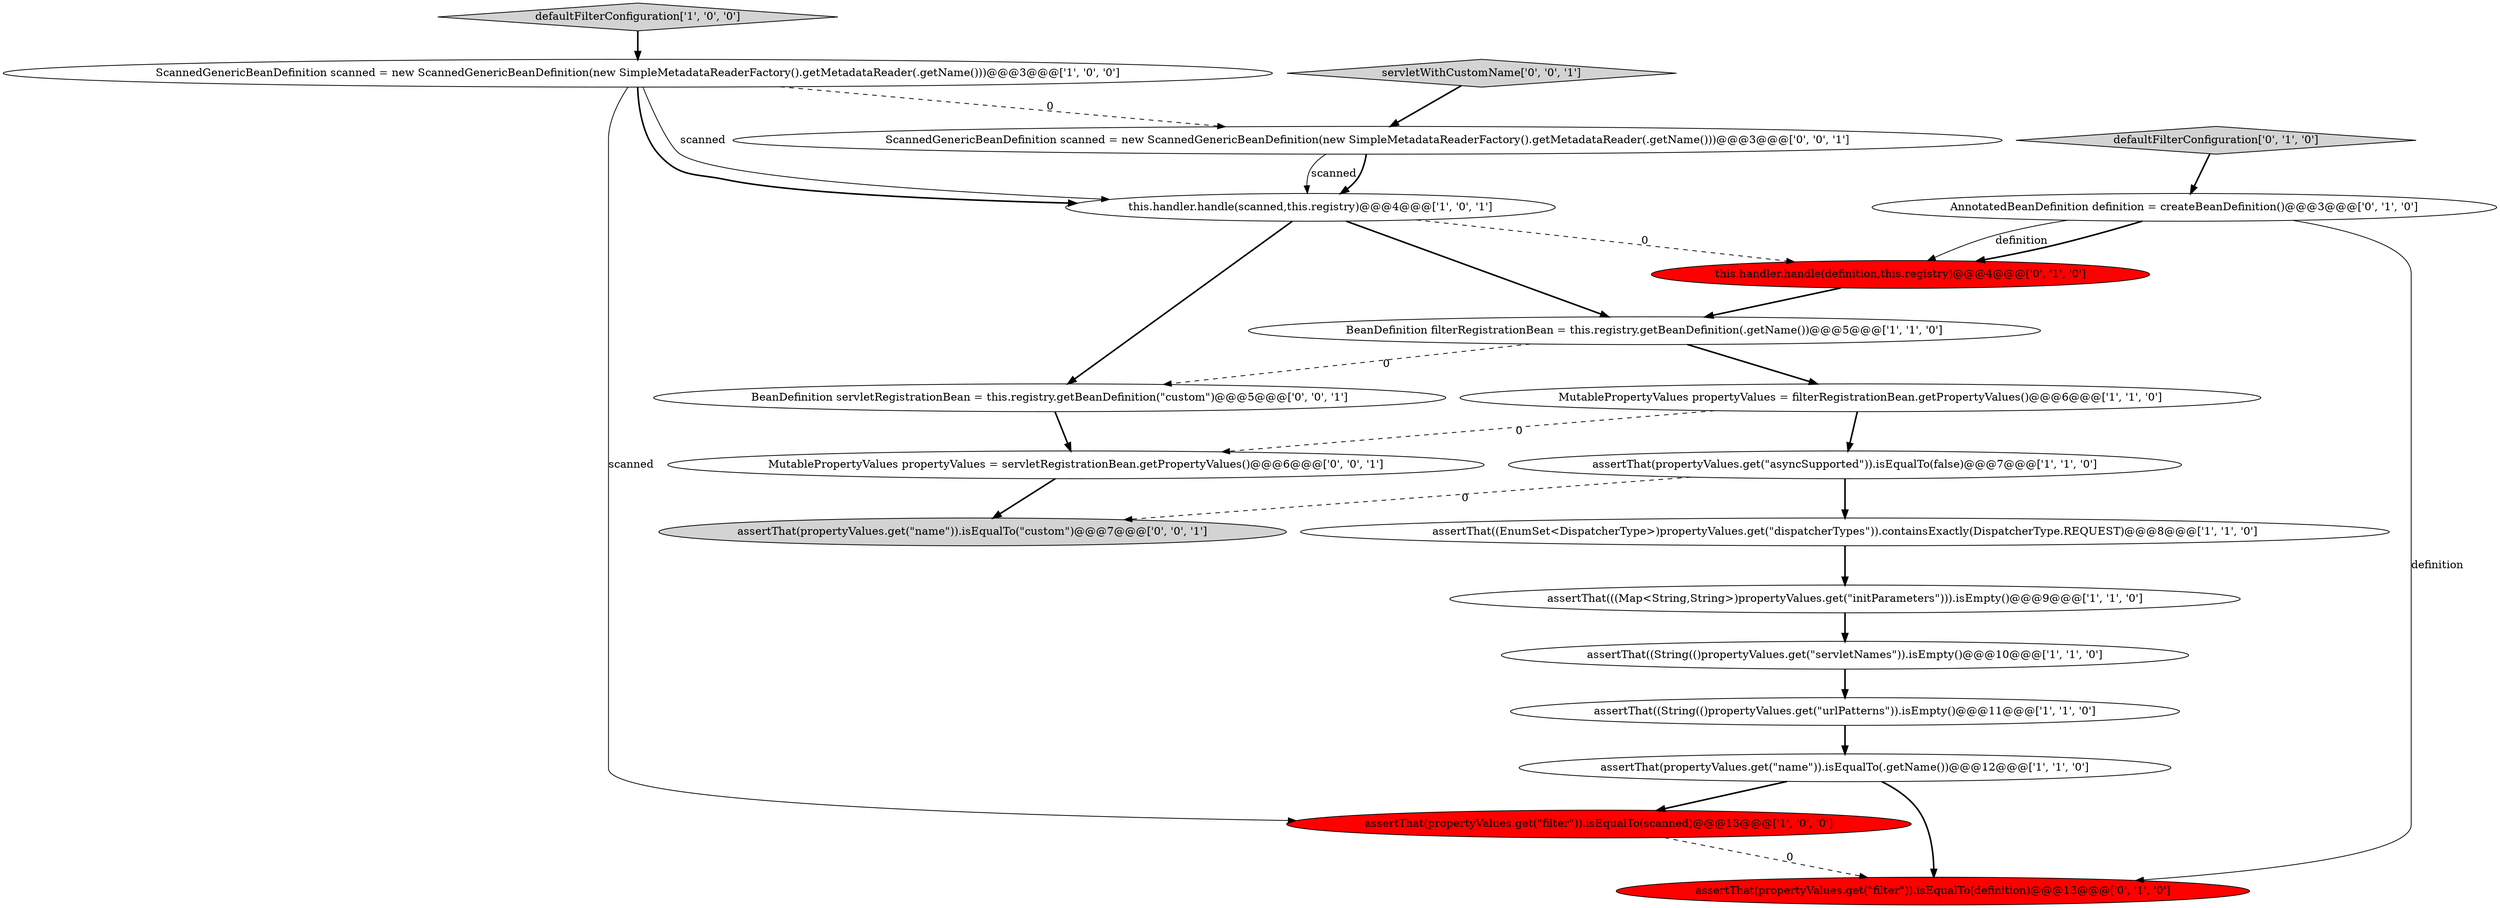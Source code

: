 digraph {
1 [style = filled, label = "assertThat((String(()propertyValues.get(\"servletNames\")).isEmpty()@@@10@@@['1', '1', '0']", fillcolor = white, shape = ellipse image = "AAA0AAABBB1BBB"];
20 [style = filled, label = "servletWithCustomName['0', '0', '1']", fillcolor = lightgray, shape = diamond image = "AAA0AAABBB3BBB"];
4 [style = filled, label = "assertThat(propertyValues.get(\"name\")).isEqualTo(.getName())@@@12@@@['1', '1', '0']", fillcolor = white, shape = ellipse image = "AAA0AAABBB1BBB"];
0 [style = filled, label = "assertThat((EnumSet<DispatcherType>)propertyValues.get(\"dispatcherTypes\")).containsExactly(DispatcherType.REQUEST)@@@8@@@['1', '1', '0']", fillcolor = white, shape = ellipse image = "AAA0AAABBB1BBB"];
16 [style = filled, label = "BeanDefinition servletRegistrationBean = this.registry.getBeanDefinition(\"custom\")@@@5@@@['0', '0', '1']", fillcolor = white, shape = ellipse image = "AAA0AAABBB3BBB"];
19 [style = filled, label = "assertThat(propertyValues.get(\"name\")).isEqualTo(\"custom\")@@@7@@@['0', '0', '1']", fillcolor = lightgray, shape = ellipse image = "AAA0AAABBB3BBB"];
9 [style = filled, label = "assertThat(propertyValues.get(\"filter\")).isEqualTo(scanned)@@@13@@@['1', '0', '0']", fillcolor = red, shape = ellipse image = "AAA1AAABBB1BBB"];
7 [style = filled, label = "this.handler.handle(scanned,this.registry)@@@4@@@['1', '0', '1']", fillcolor = white, shape = ellipse image = "AAA0AAABBB1BBB"];
18 [style = filled, label = "MutablePropertyValues propertyValues = servletRegistrationBean.getPropertyValues()@@@6@@@['0', '0', '1']", fillcolor = white, shape = ellipse image = "AAA0AAABBB3BBB"];
12 [style = filled, label = "defaultFilterConfiguration['0', '1', '0']", fillcolor = lightgray, shape = diamond image = "AAA0AAABBB2BBB"];
8 [style = filled, label = "assertThat((String(()propertyValues.get(\"urlPatterns\")).isEmpty()@@@11@@@['1', '1', '0']", fillcolor = white, shape = ellipse image = "AAA0AAABBB1BBB"];
13 [style = filled, label = "this.handler.handle(definition,this.registry)@@@4@@@['0', '1', '0']", fillcolor = red, shape = ellipse image = "AAA1AAABBB2BBB"];
11 [style = filled, label = "BeanDefinition filterRegistrationBean = this.registry.getBeanDefinition(.getName())@@@5@@@['1', '1', '0']", fillcolor = white, shape = ellipse image = "AAA0AAABBB1BBB"];
14 [style = filled, label = "assertThat(propertyValues.get(\"filter\")).isEqualTo(definition)@@@13@@@['0', '1', '0']", fillcolor = red, shape = ellipse image = "AAA1AAABBB2BBB"];
3 [style = filled, label = "defaultFilterConfiguration['1', '0', '0']", fillcolor = lightgray, shape = diamond image = "AAA0AAABBB1BBB"];
10 [style = filled, label = "ScannedGenericBeanDefinition scanned = new ScannedGenericBeanDefinition(new SimpleMetadataReaderFactory().getMetadataReader(.getName()))@@@3@@@['1', '0', '0']", fillcolor = white, shape = ellipse image = "AAA0AAABBB1BBB"];
17 [style = filled, label = "ScannedGenericBeanDefinition scanned = new ScannedGenericBeanDefinition(new SimpleMetadataReaderFactory().getMetadataReader(.getName()))@@@3@@@['0', '0', '1']", fillcolor = white, shape = ellipse image = "AAA0AAABBB3BBB"];
6 [style = filled, label = "assertThat(propertyValues.get(\"asyncSupported\")).isEqualTo(false)@@@7@@@['1', '1', '0']", fillcolor = white, shape = ellipse image = "AAA0AAABBB1BBB"];
15 [style = filled, label = "AnnotatedBeanDefinition definition = createBeanDefinition()@@@3@@@['0', '1', '0']", fillcolor = white, shape = ellipse image = "AAA0AAABBB2BBB"];
2 [style = filled, label = "assertThat(((Map<String,String>)propertyValues.get(\"initParameters\"))).isEmpty()@@@9@@@['1', '1', '0']", fillcolor = white, shape = ellipse image = "AAA0AAABBB1BBB"];
5 [style = filled, label = "MutablePropertyValues propertyValues = filterRegistrationBean.getPropertyValues()@@@6@@@['1', '1', '0']", fillcolor = white, shape = ellipse image = "AAA0AAABBB1BBB"];
4->9 [style = bold, label=""];
4->14 [style = bold, label=""];
15->13 [style = solid, label="definition"];
7->11 [style = bold, label=""];
15->13 [style = bold, label=""];
1->8 [style = bold, label=""];
16->18 [style = bold, label=""];
20->17 [style = bold, label=""];
17->7 [style = solid, label="scanned"];
10->9 [style = solid, label="scanned"];
11->16 [style = dashed, label="0"];
2->1 [style = bold, label=""];
10->7 [style = solid, label="scanned"];
0->2 [style = bold, label=""];
12->15 [style = bold, label=""];
18->19 [style = bold, label=""];
6->0 [style = bold, label=""];
5->18 [style = dashed, label="0"];
15->14 [style = solid, label="definition"];
10->7 [style = bold, label=""];
13->11 [style = bold, label=""];
17->7 [style = bold, label=""];
3->10 [style = bold, label=""];
11->5 [style = bold, label=""];
9->14 [style = dashed, label="0"];
5->6 [style = bold, label=""];
7->16 [style = bold, label=""];
6->19 [style = dashed, label="0"];
7->13 [style = dashed, label="0"];
10->17 [style = dashed, label="0"];
8->4 [style = bold, label=""];
}
